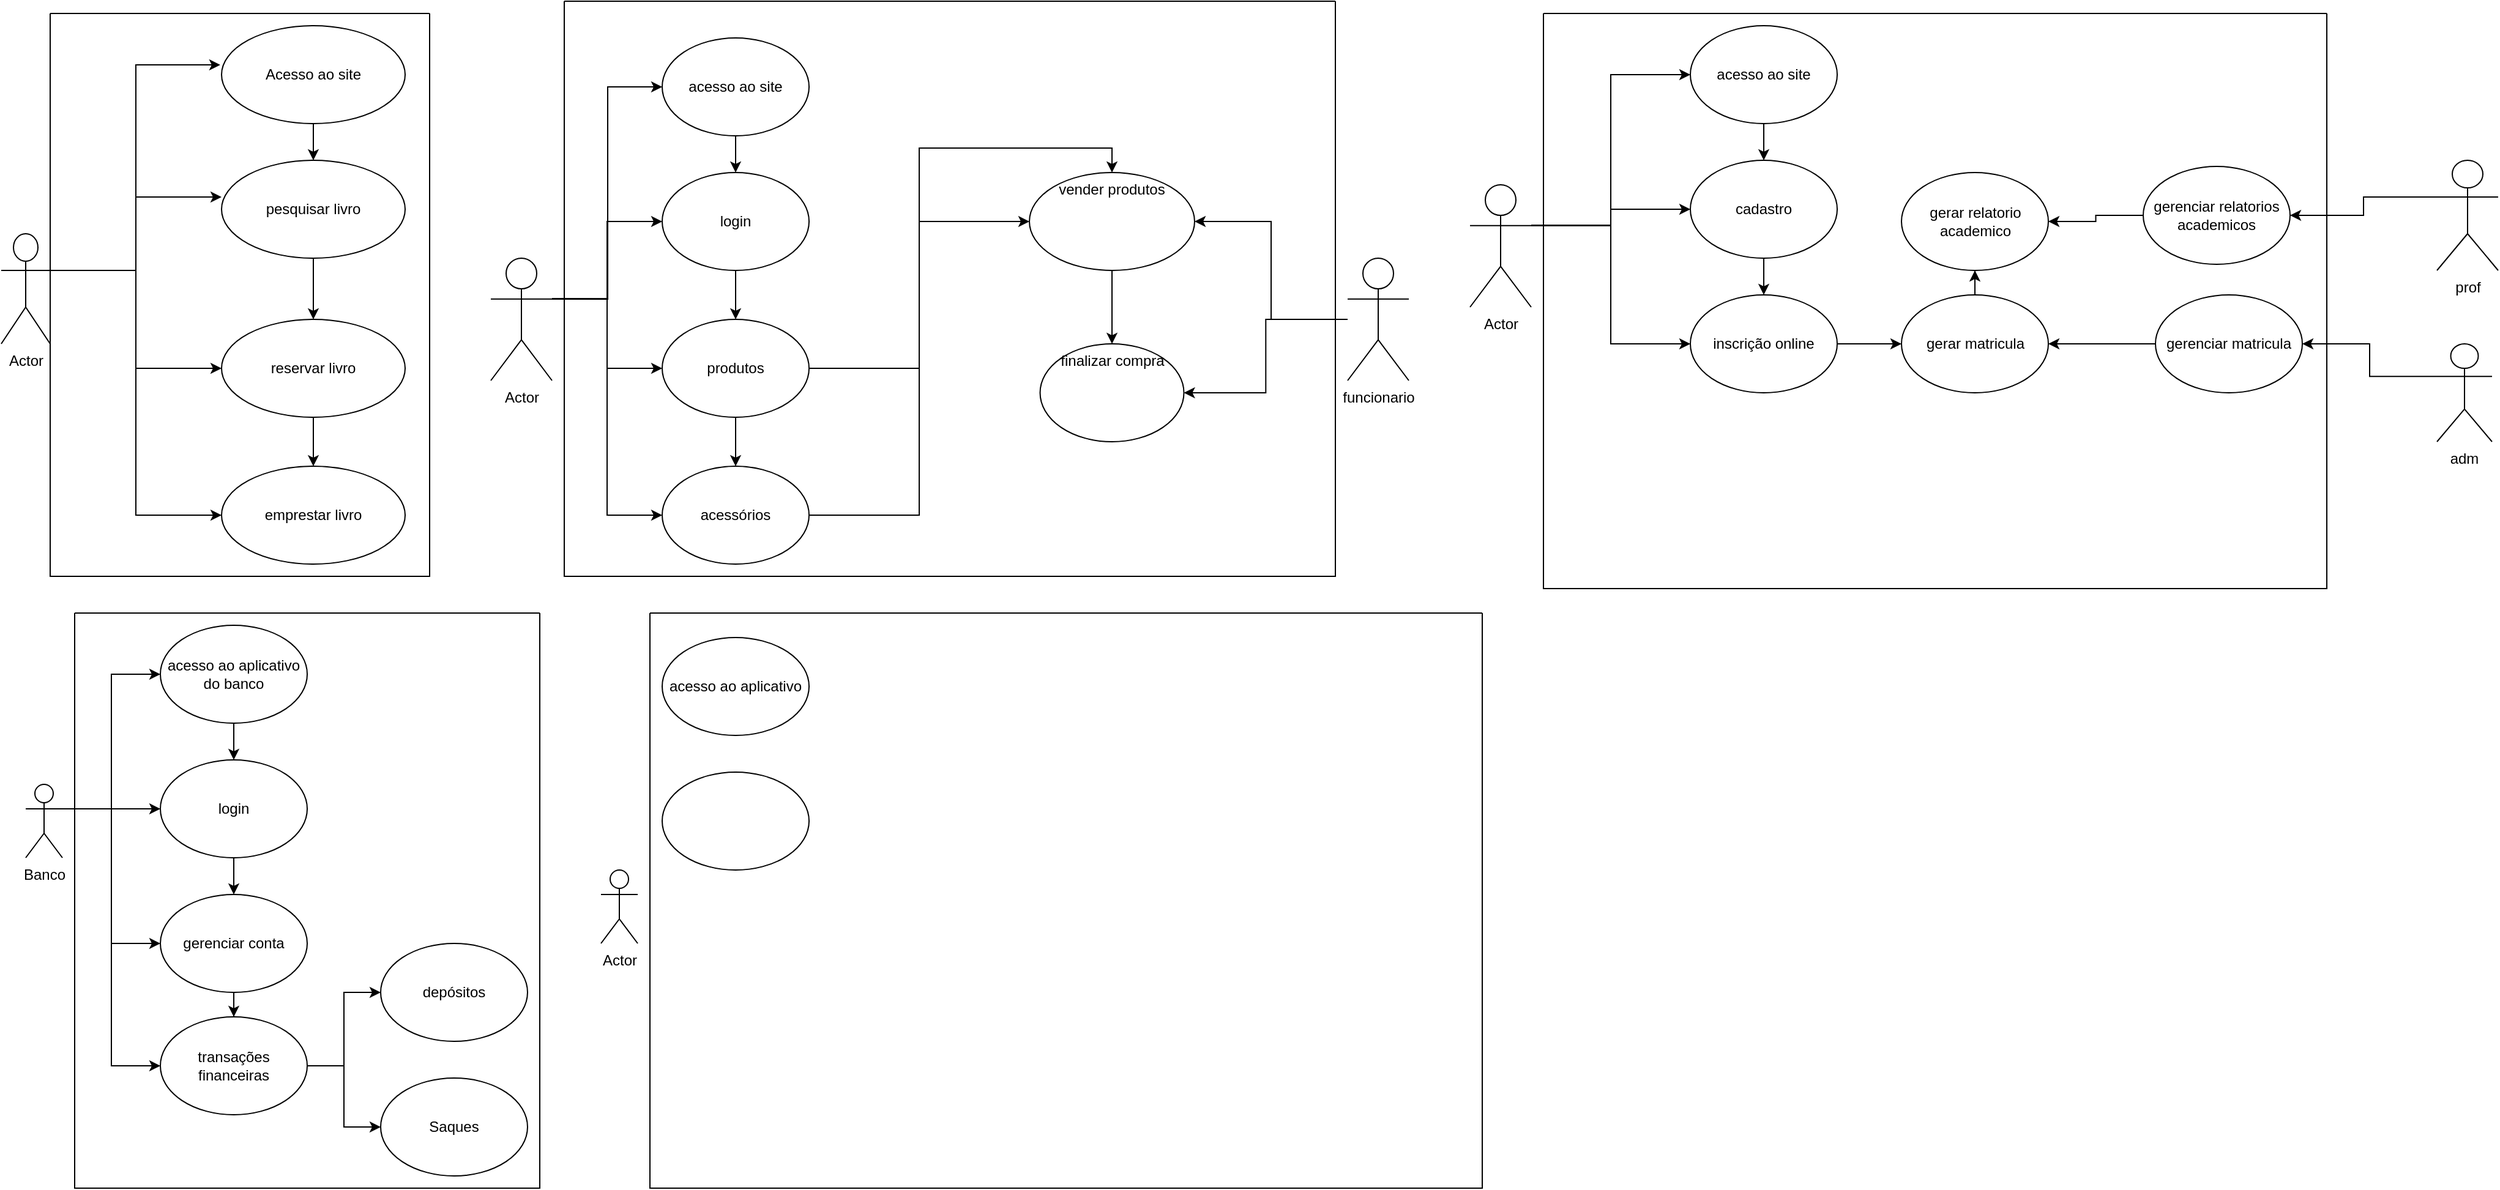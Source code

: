 <mxfile version="21.1.1" type="github">
  <diagram name="Página-1" id="LRbnNVNP2X4PWwNrP-vT">
    <mxGraphModel dx="1035" dy="569" grid="1" gridSize="10" guides="1" tooltips="1" connect="1" arrows="1" fold="1" page="1" pageScale="1" pageWidth="1920" pageHeight="1200" background="none" math="0" shadow="0">
      <root>
        <mxCell id="0" />
        <mxCell id="1" parent="0" />
        <mxCell id="oviOYFt7pR6-ga45V4re-5" style="edgeStyle=orthogonalEdgeStyle;rounded=0;orthogonalLoop=1;jettySize=auto;html=1;exitX=1;exitY=0.333;exitDx=0;exitDy=0;exitPerimeter=0;entryX=0;entryY=0.375;entryDx=0;entryDy=0;entryPerimeter=0;" edge="1" parent="1" source="oviOYFt7pR6-ga45V4re-1" target="oviOYFt7pR6-ga45V4re-2">
          <mxGeometry relative="1" as="geometry" />
        </mxCell>
        <mxCell id="oviOYFt7pR6-ga45V4re-6" style="edgeStyle=orthogonalEdgeStyle;rounded=0;orthogonalLoop=1;jettySize=auto;html=1;exitX=1;exitY=0.333;exitDx=0;exitDy=0;exitPerimeter=0;entryX=0;entryY=0.5;entryDx=0;entryDy=0;" edge="1" parent="1" source="oviOYFt7pR6-ga45V4re-1" target="oviOYFt7pR6-ga45V4re-3">
          <mxGeometry relative="1" as="geometry" />
        </mxCell>
        <mxCell id="oviOYFt7pR6-ga45V4re-7" style="edgeStyle=orthogonalEdgeStyle;rounded=0;orthogonalLoop=1;jettySize=auto;html=1;exitX=1;exitY=0.333;exitDx=0;exitDy=0;exitPerimeter=0;entryX=0;entryY=0.5;entryDx=0;entryDy=0;" edge="1" parent="1" source="oviOYFt7pR6-ga45V4re-1" target="oviOYFt7pR6-ga45V4re-4">
          <mxGeometry relative="1" as="geometry" />
        </mxCell>
        <mxCell id="oviOYFt7pR6-ga45V4re-10" style="edgeStyle=orthogonalEdgeStyle;rounded=0;orthogonalLoop=1;jettySize=auto;html=1;exitX=1;exitY=0.333;exitDx=0;exitDy=0;exitPerimeter=0;entryX=-0.007;entryY=0.4;entryDx=0;entryDy=0;entryPerimeter=0;" edge="1" parent="1" source="oviOYFt7pR6-ga45V4re-1" target="oviOYFt7pR6-ga45V4re-9">
          <mxGeometry relative="1" as="geometry" />
        </mxCell>
        <mxCell id="oviOYFt7pR6-ga45V4re-1" value="Actor" style="shape=umlActor;verticalLabelPosition=bottom;verticalAlign=top;html=1;outlineConnect=0;" vertex="1" parent="1">
          <mxGeometry y="200" width="40" height="90" as="geometry" />
        </mxCell>
        <mxCell id="oviOYFt7pR6-ga45V4re-21" value="" style="edgeStyle=orthogonalEdgeStyle;rounded=0;orthogonalLoop=1;jettySize=auto;html=1;" edge="1" parent="1" source="oviOYFt7pR6-ga45V4re-2" target="oviOYFt7pR6-ga45V4re-3">
          <mxGeometry relative="1" as="geometry" />
        </mxCell>
        <mxCell id="oviOYFt7pR6-ga45V4re-2" value="pesquisar livro" style="ellipse;whiteSpace=wrap;html=1;" vertex="1" parent="1">
          <mxGeometry x="180" y="140" width="150" height="80" as="geometry" />
        </mxCell>
        <mxCell id="oviOYFt7pR6-ga45V4re-22" value="" style="edgeStyle=orthogonalEdgeStyle;rounded=0;orthogonalLoop=1;jettySize=auto;html=1;" edge="1" parent="1" source="oviOYFt7pR6-ga45V4re-3" target="oviOYFt7pR6-ga45V4re-4">
          <mxGeometry relative="1" as="geometry" />
        </mxCell>
        <mxCell id="oviOYFt7pR6-ga45V4re-3" value="reservar livro" style="ellipse;whiteSpace=wrap;html=1;" vertex="1" parent="1">
          <mxGeometry x="180" y="270" width="150" height="80" as="geometry" />
        </mxCell>
        <mxCell id="oviOYFt7pR6-ga45V4re-4" value="emprestar livro" style="ellipse;whiteSpace=wrap;html=1;" vertex="1" parent="1">
          <mxGeometry x="180" y="390" width="150" height="80" as="geometry" />
        </mxCell>
        <mxCell id="oviOYFt7pR6-ga45V4re-20" value="" style="edgeStyle=orthogonalEdgeStyle;rounded=0;orthogonalLoop=1;jettySize=auto;html=1;" edge="1" parent="1" source="oviOYFt7pR6-ga45V4re-9" target="oviOYFt7pR6-ga45V4re-2">
          <mxGeometry relative="1" as="geometry" />
        </mxCell>
        <mxCell id="oviOYFt7pR6-ga45V4re-9" value="Acesso ao site" style="ellipse;whiteSpace=wrap;html=1;" vertex="1" parent="1">
          <mxGeometry x="180" y="30" width="150" height="80" as="geometry" />
        </mxCell>
        <mxCell id="oviOYFt7pR6-ga45V4re-27" style="edgeStyle=orthogonalEdgeStyle;rounded=0;orthogonalLoop=1;jettySize=auto;html=1;entryX=0;entryY=0.5;entryDx=0;entryDy=0;" edge="1" parent="1" target="oviOYFt7pR6-ga45V4re-13">
          <mxGeometry relative="1" as="geometry">
            <mxPoint x="450" y="253" as="sourcePoint" />
          </mxGeometry>
        </mxCell>
        <mxCell id="oviOYFt7pR6-ga45V4re-28" style="edgeStyle=orthogonalEdgeStyle;rounded=0;orthogonalLoop=1;jettySize=auto;html=1;exitX=1;exitY=0.333;exitDx=0;exitDy=0;exitPerimeter=0;entryX=0;entryY=0.5;entryDx=0;entryDy=0;" edge="1" parent="1" source="oviOYFt7pR6-ga45V4re-11" target="oviOYFt7pR6-ga45V4re-12">
          <mxGeometry relative="1" as="geometry" />
        </mxCell>
        <mxCell id="oviOYFt7pR6-ga45V4re-29" style="edgeStyle=orthogonalEdgeStyle;rounded=0;orthogonalLoop=1;jettySize=auto;html=1;exitX=1;exitY=0.333;exitDx=0;exitDy=0;exitPerimeter=0;entryX=0;entryY=0.5;entryDx=0;entryDy=0;" edge="1" parent="1" source="oviOYFt7pR6-ga45V4re-11" target="oviOYFt7pR6-ga45V4re-16">
          <mxGeometry relative="1" as="geometry" />
        </mxCell>
        <mxCell id="oviOYFt7pR6-ga45V4re-30" style="edgeStyle=orthogonalEdgeStyle;rounded=0;orthogonalLoop=1;jettySize=auto;html=1;exitX=1;exitY=0.333;exitDx=0;exitDy=0;exitPerimeter=0;entryX=0;entryY=0.5;entryDx=0;entryDy=0;" edge="1" parent="1" source="oviOYFt7pR6-ga45V4re-11" target="oviOYFt7pR6-ga45V4re-15">
          <mxGeometry relative="1" as="geometry" />
        </mxCell>
        <mxCell id="oviOYFt7pR6-ga45V4re-11" value="Actor" style="shape=umlActor;verticalLabelPosition=bottom;verticalAlign=top;html=1;outlineConnect=0;" vertex="1" parent="1">
          <mxGeometry x="400" y="220" width="50" height="100" as="geometry" />
        </mxCell>
        <mxCell id="oviOYFt7pR6-ga45V4re-36" value="" style="edgeStyle=orthogonalEdgeStyle;rounded=0;orthogonalLoop=1;jettySize=auto;html=1;" edge="1" parent="1" source="oviOYFt7pR6-ga45V4re-12" target="oviOYFt7pR6-ga45V4re-16">
          <mxGeometry relative="1" as="geometry" />
        </mxCell>
        <mxCell id="oviOYFt7pR6-ga45V4re-12" value="login" style="ellipse;whiteSpace=wrap;html=1;" vertex="1" parent="1">
          <mxGeometry x="540" y="150" width="120" height="80" as="geometry" />
        </mxCell>
        <mxCell id="oviOYFt7pR6-ga45V4re-35" value="" style="edgeStyle=orthogonalEdgeStyle;rounded=0;orthogonalLoop=1;jettySize=auto;html=1;" edge="1" parent="1" source="oviOYFt7pR6-ga45V4re-13" target="oviOYFt7pR6-ga45V4re-12">
          <mxGeometry relative="1" as="geometry" />
        </mxCell>
        <mxCell id="oviOYFt7pR6-ga45V4re-13" value="acesso ao site" style="ellipse;whiteSpace=wrap;html=1;" vertex="1" parent="1">
          <mxGeometry x="540" y="40" width="120" height="80" as="geometry" />
        </mxCell>
        <mxCell id="oviOYFt7pR6-ga45V4re-26" value="" style="edgeStyle=orthogonalEdgeStyle;rounded=0;orthogonalLoop=1;jettySize=auto;html=1;" edge="1" parent="1" source="oviOYFt7pR6-ga45V4re-14" target="oviOYFt7pR6-ga45V4re-25">
          <mxGeometry relative="1" as="geometry" />
        </mxCell>
        <mxCell id="oviOYFt7pR6-ga45V4re-34" value="" style="edgeStyle=orthogonalEdgeStyle;rounded=0;orthogonalLoop=1;jettySize=auto;html=1;" edge="1" parent="1" source="oviOYFt7pR6-ga45V4re-14" target="oviOYFt7pR6-ga45V4re-33">
          <mxGeometry relative="1" as="geometry" />
        </mxCell>
        <object label="funcionario" id="oviOYFt7pR6-ga45V4re-14">
          <mxCell style="shape=umlActor;verticalLabelPosition=bottom;verticalAlign=top;html=1;outlineConnect=0;" vertex="1" parent="1">
            <mxGeometry x="1100" y="220" width="50" height="100" as="geometry" />
          </mxCell>
        </object>
        <mxCell id="oviOYFt7pR6-ga45V4re-32" style="edgeStyle=orthogonalEdgeStyle;rounded=0;orthogonalLoop=1;jettySize=auto;html=1;exitX=1;exitY=0.5;exitDx=0;exitDy=0;entryX=0.5;entryY=0;entryDx=0;entryDy=0;" edge="1" parent="1" source="oviOYFt7pR6-ga45V4re-15" target="oviOYFt7pR6-ga45V4re-25">
          <mxGeometry relative="1" as="geometry" />
        </mxCell>
        <mxCell id="oviOYFt7pR6-ga45V4re-15" value="acessórios" style="ellipse;whiteSpace=wrap;html=1;" vertex="1" parent="1">
          <mxGeometry x="540" y="390" width="120" height="80" as="geometry" />
        </mxCell>
        <mxCell id="oviOYFt7pR6-ga45V4re-31" style="edgeStyle=orthogonalEdgeStyle;rounded=0;orthogonalLoop=1;jettySize=auto;html=1;exitX=1;exitY=0.5;exitDx=0;exitDy=0;entryX=0;entryY=0.5;entryDx=0;entryDy=0;" edge="1" parent="1" source="oviOYFt7pR6-ga45V4re-16" target="oviOYFt7pR6-ga45V4re-25">
          <mxGeometry relative="1" as="geometry" />
        </mxCell>
        <mxCell id="oviOYFt7pR6-ga45V4re-37" value="" style="edgeStyle=orthogonalEdgeStyle;rounded=0;orthogonalLoop=1;jettySize=auto;html=1;" edge="1" parent="1" source="oviOYFt7pR6-ga45V4re-16" target="oviOYFt7pR6-ga45V4re-15">
          <mxGeometry relative="1" as="geometry" />
        </mxCell>
        <mxCell id="oviOYFt7pR6-ga45V4re-16" value="produtos" style="ellipse;whiteSpace=wrap;html=1;" vertex="1" parent="1">
          <mxGeometry x="540" y="270" width="120" height="80" as="geometry" />
        </mxCell>
        <mxCell id="oviOYFt7pR6-ga45V4re-38" value="" style="edgeStyle=orthogonalEdgeStyle;rounded=0;orthogonalLoop=1;jettySize=auto;html=1;" edge="1" parent="1" source="oviOYFt7pR6-ga45V4re-25" target="oviOYFt7pR6-ga45V4re-33">
          <mxGeometry relative="1" as="geometry" />
        </mxCell>
        <mxCell id="oviOYFt7pR6-ga45V4re-25" value="vender produtos" style="ellipse;whiteSpace=wrap;html=1;verticalAlign=top;" vertex="1" parent="1">
          <mxGeometry x="840" y="150" width="135" height="80" as="geometry" />
        </mxCell>
        <mxCell id="oviOYFt7pR6-ga45V4re-33" value="finalizar compra" style="ellipse;whiteSpace=wrap;html=1;verticalAlign=top;" vertex="1" parent="1">
          <mxGeometry x="848.75" y="290" width="117.5" height="80" as="geometry" />
        </mxCell>
        <mxCell id="oviOYFt7pR6-ga45V4re-43" value="" style="swimlane;startSize=0;" vertex="1" parent="1">
          <mxGeometry x="460" y="10" width="630" height="470" as="geometry" />
        </mxCell>
        <mxCell id="oviOYFt7pR6-ga45V4re-44" value="" style="swimlane;startSize=0;" vertex="1" parent="1">
          <mxGeometry x="40" y="20" width="310" height="460" as="geometry" />
        </mxCell>
        <mxCell id="oviOYFt7pR6-ga45V4re-45" value="" style="swimlane;startSize=0;" vertex="1" parent="1">
          <mxGeometry x="1260" y="20" width="640" height="470" as="geometry" />
        </mxCell>
        <mxCell id="oviOYFt7pR6-ga45V4re-47" value="" style="edgeStyle=orthogonalEdgeStyle;rounded=0;orthogonalLoop=1;jettySize=auto;html=1;" edge="1" parent="oviOYFt7pR6-ga45V4re-45" source="oviOYFt7pR6-ga45V4re-40" target="oviOYFt7pR6-ga45V4re-46">
          <mxGeometry relative="1" as="geometry" />
        </mxCell>
        <mxCell id="oviOYFt7pR6-ga45V4re-40" value="acesso ao site" style="ellipse;whiteSpace=wrap;html=1;" vertex="1" parent="oviOYFt7pR6-ga45V4re-45">
          <mxGeometry x="120" y="10" width="120" height="80" as="geometry" />
        </mxCell>
        <mxCell id="oviOYFt7pR6-ga45V4re-49" value="" style="edgeStyle=orthogonalEdgeStyle;rounded=0;orthogonalLoop=1;jettySize=auto;html=1;" edge="1" parent="oviOYFt7pR6-ga45V4re-45" source="oviOYFt7pR6-ga45V4re-46" target="oviOYFt7pR6-ga45V4re-48">
          <mxGeometry relative="1" as="geometry" />
        </mxCell>
        <mxCell id="oviOYFt7pR6-ga45V4re-46" value="cadastro" style="ellipse;whiteSpace=wrap;html=1;" vertex="1" parent="oviOYFt7pR6-ga45V4re-45">
          <mxGeometry x="120" y="120" width="120" height="80" as="geometry" />
        </mxCell>
        <mxCell id="oviOYFt7pR6-ga45V4re-55" value="" style="edgeStyle=orthogonalEdgeStyle;rounded=0;orthogonalLoop=1;jettySize=auto;html=1;" edge="1" parent="oviOYFt7pR6-ga45V4re-45" source="oviOYFt7pR6-ga45V4re-48" target="oviOYFt7pR6-ga45V4re-54">
          <mxGeometry relative="1" as="geometry" />
        </mxCell>
        <mxCell id="oviOYFt7pR6-ga45V4re-48" value="inscrição online" style="ellipse;whiteSpace=wrap;html=1;" vertex="1" parent="oviOYFt7pR6-ga45V4re-45">
          <mxGeometry x="120" y="230" width="120" height="80" as="geometry" />
        </mxCell>
        <mxCell id="oviOYFt7pR6-ga45V4re-64" style="edgeStyle=orthogonalEdgeStyle;rounded=0;orthogonalLoop=1;jettySize=auto;html=1;exitX=0;exitY=0.333;exitDx=0;exitDy=0;exitPerimeter=0;entryX=1;entryY=0.5;entryDx=0;entryDy=0;" edge="1" parent="oviOYFt7pR6-ga45V4re-45" source="oviOYFt7pR6-ga45V4re-53" target="oviOYFt7pR6-ga45V4re-63">
          <mxGeometry relative="1" as="geometry" />
        </mxCell>
        <mxCell id="oviOYFt7pR6-ga45V4re-53" value="adm" style="shape=umlActor;verticalLabelPosition=bottom;verticalAlign=top;outlineConnect=0;align=center;" vertex="1" parent="oviOYFt7pR6-ga45V4re-45">
          <mxGeometry x="730" y="270" width="45" height="80" as="geometry" />
        </mxCell>
        <mxCell id="oviOYFt7pR6-ga45V4re-61" value="" style="edgeStyle=orthogonalEdgeStyle;rounded=0;orthogonalLoop=1;jettySize=auto;html=1;" edge="1" parent="oviOYFt7pR6-ga45V4re-45" source="oviOYFt7pR6-ga45V4re-54" target="oviOYFt7pR6-ga45V4re-60">
          <mxGeometry relative="1" as="geometry" />
        </mxCell>
        <mxCell id="oviOYFt7pR6-ga45V4re-54" value="gerar matricula" style="ellipse;whiteSpace=wrap;html=1;align=center;" vertex="1" parent="oviOYFt7pR6-ga45V4re-45">
          <mxGeometry x="292.5" y="230" width="120" height="80" as="geometry" />
        </mxCell>
        <mxCell id="oviOYFt7pR6-ga45V4re-58" style="edgeStyle=orthogonalEdgeStyle;rounded=0;orthogonalLoop=1;jettySize=auto;html=1;exitX=0;exitY=0.333;exitDx=0;exitDy=0;exitPerimeter=0;entryX=1;entryY=0.5;entryDx=0;entryDy=0;" edge="1" parent="oviOYFt7pR6-ga45V4re-45" source="oviOYFt7pR6-ga45V4re-56" target="oviOYFt7pR6-ga45V4re-57">
          <mxGeometry relative="1" as="geometry" />
        </mxCell>
        <mxCell id="oviOYFt7pR6-ga45V4re-56" value="prof" style="shape=umlActor;verticalLabelPosition=bottom;verticalAlign=top;html=1;outlineConnect=0;" vertex="1" parent="oviOYFt7pR6-ga45V4re-45">
          <mxGeometry x="730" y="120" width="50" height="90" as="geometry" />
        </mxCell>
        <mxCell id="oviOYFt7pR6-ga45V4re-62" style="edgeStyle=orthogonalEdgeStyle;rounded=0;orthogonalLoop=1;jettySize=auto;html=1;exitX=0;exitY=0.5;exitDx=0;exitDy=0;entryX=1;entryY=0.5;entryDx=0;entryDy=0;" edge="1" parent="oviOYFt7pR6-ga45V4re-45" source="oviOYFt7pR6-ga45V4re-57" target="oviOYFt7pR6-ga45V4re-60">
          <mxGeometry relative="1" as="geometry" />
        </mxCell>
        <mxCell id="oviOYFt7pR6-ga45V4re-57" value="gerenciar relatorios academicos" style="ellipse;whiteSpace=wrap;html=1;" vertex="1" parent="oviOYFt7pR6-ga45V4re-45">
          <mxGeometry x="490" y="125" width="120" height="80" as="geometry" />
        </mxCell>
        <mxCell id="oviOYFt7pR6-ga45V4re-60" value="gerar relatorio academico" style="ellipse;whiteSpace=wrap;html=1;align=center;" vertex="1" parent="oviOYFt7pR6-ga45V4re-45">
          <mxGeometry x="292.5" y="130" width="120" height="80" as="geometry" />
        </mxCell>
        <mxCell id="oviOYFt7pR6-ga45V4re-65" style="edgeStyle=orthogonalEdgeStyle;rounded=0;orthogonalLoop=1;jettySize=auto;html=1;exitX=0;exitY=0.5;exitDx=0;exitDy=0;entryX=1;entryY=0.5;entryDx=0;entryDy=0;" edge="1" parent="oviOYFt7pR6-ga45V4re-45" source="oviOYFt7pR6-ga45V4re-63" target="oviOYFt7pR6-ga45V4re-54">
          <mxGeometry relative="1" as="geometry" />
        </mxCell>
        <mxCell id="oviOYFt7pR6-ga45V4re-63" value="gerenciar matricula" style="ellipse;whiteSpace=wrap;html=1;" vertex="1" parent="oviOYFt7pR6-ga45V4re-45">
          <mxGeometry x="500" y="230" width="120" height="80" as="geometry" />
        </mxCell>
        <mxCell id="oviOYFt7pR6-ga45V4re-82" style="edgeStyle=orthogonalEdgeStyle;rounded=0;orthogonalLoop=1;jettySize=auto;html=1;exitX=1;exitY=0.333;exitDx=0;exitDy=0;exitPerimeter=0;entryX=0;entryY=0.5;entryDx=0;entryDy=0;" edge="1" parent="1" source="oviOYFt7pR6-ga45V4re-66" target="oviOYFt7pR6-ga45V4re-68">
          <mxGeometry relative="1" as="geometry" />
        </mxCell>
        <mxCell id="oviOYFt7pR6-ga45V4re-83" style="edgeStyle=orthogonalEdgeStyle;rounded=0;orthogonalLoop=1;jettySize=auto;html=1;exitX=1;exitY=0.333;exitDx=0;exitDy=0;exitPerimeter=0;entryX=0;entryY=0.5;entryDx=0;entryDy=0;" edge="1" parent="1" source="oviOYFt7pR6-ga45V4re-66" target="oviOYFt7pR6-ga45V4re-69">
          <mxGeometry relative="1" as="geometry" />
        </mxCell>
        <mxCell id="oviOYFt7pR6-ga45V4re-84" style="edgeStyle=orthogonalEdgeStyle;rounded=0;orthogonalLoop=1;jettySize=auto;html=1;exitX=1;exitY=0.333;exitDx=0;exitDy=0;exitPerimeter=0;entryX=0;entryY=0.5;entryDx=0;entryDy=0;" edge="1" parent="1" source="oviOYFt7pR6-ga45V4re-66" target="oviOYFt7pR6-ga45V4re-71">
          <mxGeometry relative="1" as="geometry" />
        </mxCell>
        <mxCell id="oviOYFt7pR6-ga45V4re-85" style="edgeStyle=orthogonalEdgeStyle;rounded=0;orthogonalLoop=1;jettySize=auto;html=1;exitX=1;exitY=0.333;exitDx=0;exitDy=0;exitPerimeter=0;entryX=0;entryY=0.5;entryDx=0;entryDy=0;" edge="1" parent="1" source="oviOYFt7pR6-ga45V4re-66" target="oviOYFt7pR6-ga45V4re-73">
          <mxGeometry relative="1" as="geometry" />
        </mxCell>
        <mxCell id="oviOYFt7pR6-ga45V4re-66" value="Banco" style="shape=umlActor;verticalLabelPosition=bottom;verticalAlign=top;html=1;outlineConnect=0;" vertex="1" parent="1">
          <mxGeometry x="20" y="650" width="30" height="60" as="geometry" />
        </mxCell>
        <mxCell id="oviOYFt7pR6-ga45V4re-67" value="" style="swimlane;startSize=0;" vertex="1" parent="1">
          <mxGeometry x="60" y="510" width="380" height="470" as="geometry" />
        </mxCell>
        <mxCell id="oviOYFt7pR6-ga45V4re-70" value="" style="edgeStyle=orthogonalEdgeStyle;rounded=0;orthogonalLoop=1;jettySize=auto;html=1;" edge="1" parent="oviOYFt7pR6-ga45V4re-67" source="oviOYFt7pR6-ga45V4re-68" target="oviOYFt7pR6-ga45V4re-69">
          <mxGeometry relative="1" as="geometry" />
        </mxCell>
        <mxCell id="oviOYFt7pR6-ga45V4re-68" value="acesso ao aplicativo do banco" style="ellipse;whiteSpace=wrap;html=1;" vertex="1" parent="oviOYFt7pR6-ga45V4re-67">
          <mxGeometry x="70" y="10" width="120" height="80" as="geometry" />
        </mxCell>
        <mxCell id="oviOYFt7pR6-ga45V4re-72" value="" style="edgeStyle=orthogonalEdgeStyle;rounded=0;orthogonalLoop=1;jettySize=auto;html=1;" edge="1" parent="oviOYFt7pR6-ga45V4re-67" source="oviOYFt7pR6-ga45V4re-69" target="oviOYFt7pR6-ga45V4re-71">
          <mxGeometry relative="1" as="geometry" />
        </mxCell>
        <mxCell id="oviOYFt7pR6-ga45V4re-69" value="login" style="ellipse;whiteSpace=wrap;html=1;" vertex="1" parent="oviOYFt7pR6-ga45V4re-67">
          <mxGeometry x="70" y="120" width="120" height="80" as="geometry" />
        </mxCell>
        <mxCell id="oviOYFt7pR6-ga45V4re-74" value="" style="edgeStyle=orthogonalEdgeStyle;rounded=0;orthogonalLoop=1;jettySize=auto;html=1;" edge="1" parent="oviOYFt7pR6-ga45V4re-67" source="oviOYFt7pR6-ga45V4re-71" target="oviOYFt7pR6-ga45V4re-73">
          <mxGeometry relative="1" as="geometry" />
        </mxCell>
        <mxCell id="oviOYFt7pR6-ga45V4re-71" value="gerenciar conta" style="ellipse;whiteSpace=wrap;html=1;" vertex="1" parent="oviOYFt7pR6-ga45V4re-67">
          <mxGeometry x="70" y="230" width="120" height="80" as="geometry" />
        </mxCell>
        <mxCell id="oviOYFt7pR6-ga45V4re-81" value="" style="edgeStyle=orthogonalEdgeStyle;rounded=0;orthogonalLoop=1;jettySize=auto;html=1;" edge="1" parent="oviOYFt7pR6-ga45V4re-67" source="oviOYFt7pR6-ga45V4re-73" target="oviOYFt7pR6-ga45V4re-80">
          <mxGeometry relative="1" as="geometry" />
        </mxCell>
        <mxCell id="oviOYFt7pR6-ga45V4re-73" value="transações financeiras" style="ellipse;whiteSpace=wrap;html=1;" vertex="1" parent="oviOYFt7pR6-ga45V4re-67">
          <mxGeometry x="70" y="330" width="120" height="80" as="geometry" />
        </mxCell>
        <mxCell id="oviOYFt7pR6-ga45V4re-78" value="depósitos" style="ellipse;whiteSpace=wrap;html=1;" vertex="1" parent="oviOYFt7pR6-ga45V4re-67">
          <mxGeometry x="250" y="270" width="120" height="80" as="geometry" />
        </mxCell>
        <mxCell id="oviOYFt7pR6-ga45V4re-79" value="" style="edgeStyle=orthogonalEdgeStyle;rounded=0;orthogonalLoop=1;jettySize=auto;html=1;" edge="1" parent="oviOYFt7pR6-ga45V4re-67" source="oviOYFt7pR6-ga45V4re-73" target="oviOYFt7pR6-ga45V4re-78">
          <mxGeometry relative="1" as="geometry" />
        </mxCell>
        <mxCell id="oviOYFt7pR6-ga45V4re-80" value="Saques" style="ellipse;whiteSpace=wrap;html=1;" vertex="1" parent="oviOYFt7pR6-ga45V4re-67">
          <mxGeometry x="250" y="380" width="120" height="80" as="geometry" />
        </mxCell>
        <mxCell id="oviOYFt7pR6-ga45V4re-39" value="Actor" style="shape=umlActor;verticalLabelPosition=bottom;verticalAlign=top;html=1;outlineConnect=0;" vertex="1" parent="1">
          <mxGeometry x="1200" y="160" width="50" height="100" as="geometry" />
        </mxCell>
        <mxCell id="oviOYFt7pR6-ga45V4re-50" style="edgeStyle=orthogonalEdgeStyle;rounded=0;orthogonalLoop=1;jettySize=auto;html=1;exitX=1;exitY=0.333;exitDx=0;exitDy=0;exitPerimeter=0;entryX=0;entryY=0.5;entryDx=0;entryDy=0;" edge="1" parent="1" source="oviOYFt7pR6-ga45V4re-39" target="oviOYFt7pR6-ga45V4re-40">
          <mxGeometry relative="1" as="geometry" />
        </mxCell>
        <mxCell id="oviOYFt7pR6-ga45V4re-51" style="edgeStyle=orthogonalEdgeStyle;rounded=0;orthogonalLoop=1;jettySize=auto;html=1;exitX=1;exitY=0.333;exitDx=0;exitDy=0;exitPerimeter=0;entryX=0;entryY=0.5;entryDx=0;entryDy=0;" edge="1" parent="1" source="oviOYFt7pR6-ga45V4re-39" target="oviOYFt7pR6-ga45V4re-46">
          <mxGeometry relative="1" as="geometry" />
        </mxCell>
        <mxCell id="oviOYFt7pR6-ga45V4re-52" style="edgeStyle=orthogonalEdgeStyle;rounded=0;orthogonalLoop=1;jettySize=auto;html=1;exitX=1;exitY=0.333;exitDx=0;exitDy=0;exitPerimeter=0;entryX=0;entryY=0.5;entryDx=0;entryDy=0;" edge="1" parent="1" source="oviOYFt7pR6-ga45V4re-39" target="oviOYFt7pR6-ga45V4re-48">
          <mxGeometry relative="1" as="geometry" />
        </mxCell>
        <mxCell id="oviOYFt7pR6-ga45V4re-87" value="Actor" style="shape=umlActor;verticalLabelPosition=bottom;verticalAlign=top;html=1;outlineConnect=0;" vertex="1" parent="1">
          <mxGeometry x="490" y="720" width="30" height="60" as="geometry" />
        </mxCell>
        <mxCell id="oviOYFt7pR6-ga45V4re-88" value="" style="swimlane;startSize=0;" vertex="1" parent="1">
          <mxGeometry x="530" y="510" width="680" height="470" as="geometry" />
        </mxCell>
        <mxCell id="oviOYFt7pR6-ga45V4re-90" value="acesso ao aplicativo" style="ellipse;whiteSpace=wrap;html=1;" vertex="1" parent="oviOYFt7pR6-ga45V4re-88">
          <mxGeometry x="10" y="20" width="120" height="80" as="geometry" />
        </mxCell>
        <mxCell id="oviOYFt7pR6-ga45V4re-89" value="" style="ellipse;whiteSpace=wrap;html=1;" vertex="1" parent="oviOYFt7pR6-ga45V4re-88">
          <mxGeometry x="10" y="130" width="120" height="80" as="geometry" />
        </mxCell>
      </root>
    </mxGraphModel>
  </diagram>
</mxfile>
